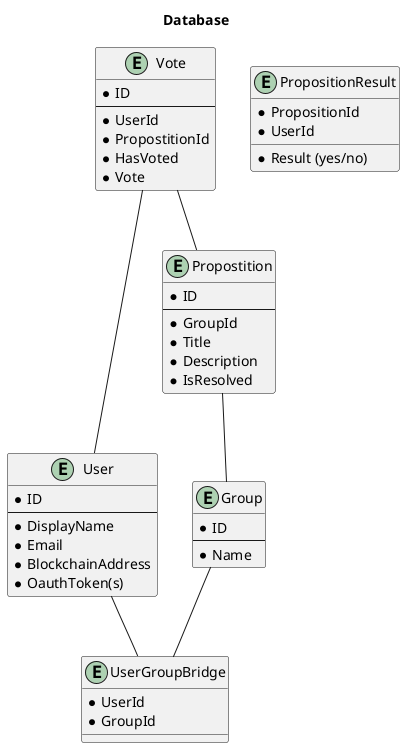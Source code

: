 @startuml database

title Database

entity User {
    * ID
    ---
    * DisplayName
    * Email
    * BlockchainAddress
    * OauthToken(s)
}

entity Group {
    * ID
    ---
    * Name
}

entity UserGroupBridge {
    * UserId
    * GroupId
}

entity Propostition {
    * ID
    ---
    * GroupId
    * Title
    * Description
    * IsResolved
}

entity Vote {
    * ID
    ---
    * UserId
    * PropostitionId
    * HasVoted
    * Vote
}

entity PropositionResult {
    * PropositionId
    * UserId
    * Result (yes/no)
}

User -- UserGroupBridge
Group -- UserGroupBridge
Propostition -- Group
Vote -- User
Vote -- Propostition

@enduml